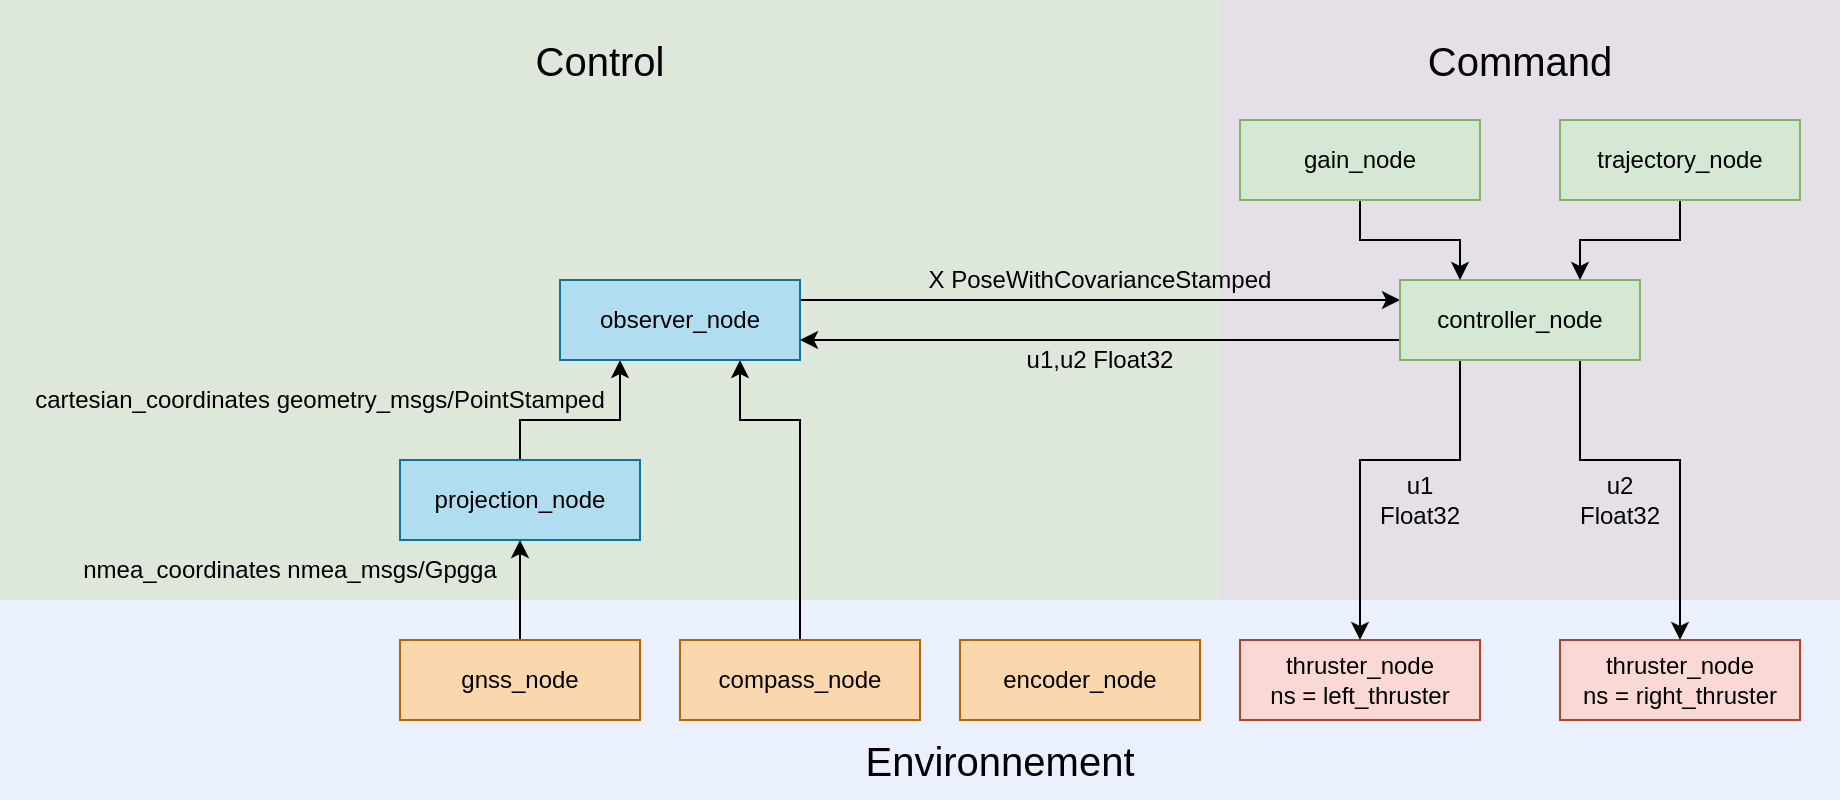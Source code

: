 <mxfile version="12.2.2" type="device" pages="1"><diagram id="LOM3DD30pXZkqA77w6fu" name="Page-1"><mxGraphModel dx="1915" dy="616" grid="1" gridSize="10" guides="1" tooltips="1" connect="1" arrows="1" fold="1" page="1" pageScale="1" pageWidth="827" pageHeight="1169" math="0" shadow="0"><root><mxCell id="0"/><mxCell id="1" parent="0"/><mxCell id="5k8MpurmPt6ZaZ1ucksF-27" value="" style="rounded=0;whiteSpace=wrap;html=1;fillColor=#EAF1FC;strokeColor=none;gradientColor=none;" parent="1" vertex="1"><mxGeometry x="-160" y="340" width="920" height="100" as="geometry"/></mxCell><mxCell id="5k8MpurmPt6ZaZ1ucksF-26" value="" style="rounded=0;whiteSpace=wrap;html=1;fillColor=#E5E0E7;strokeColor=none;" parent="1" vertex="1"><mxGeometry x="450" y="40" width="310" height="300" as="geometry"/></mxCell><mxCell id="5k8MpurmPt6ZaZ1ucksF-25" value="" style="rounded=0;whiteSpace=wrap;html=1;fillColor=#DDE8DA;strokeColor=none;" parent="1" vertex="1"><mxGeometry x="-160" y="40" width="610" height="300" as="geometry"/></mxCell><mxCell id="5k8MpurmPt6ZaZ1ucksF-12" style="edgeStyle=orthogonalEdgeStyle;rounded=0;orthogonalLoop=1;jettySize=auto;html=1;exitX=0.5;exitY=0;exitDx=0;exitDy=0;entryX=0.75;entryY=1;entryDx=0;entryDy=0;" parent="1" source="5k8MpurmPt6ZaZ1ucksF-3" target="5k8MpurmPt6ZaZ1ucksF-8" edge="1"><mxGeometry relative="1" as="geometry"><Array as="points"><mxPoint x="240" y="250"/><mxPoint x="210" y="250"/></Array></mxGeometry></mxCell><mxCell id="5k8MpurmPt6ZaZ1ucksF-3" value="compass_node" style="rounded=0;whiteSpace=wrap;html=1;fillColor=#fad7ac;strokeColor=#b46504;" parent="1" vertex="1"><mxGeometry x="180" y="360" width="120" height="40" as="geometry"/></mxCell><mxCell id="5k8MpurmPt6ZaZ1ucksF-10" style="edgeStyle=orthogonalEdgeStyle;rounded=0;orthogonalLoop=1;jettySize=auto;html=1;exitX=0.5;exitY=0;exitDx=0;exitDy=0;entryX=0.5;entryY=1;entryDx=0;entryDy=0;" parent="1" source="5k8MpurmPt6ZaZ1ucksF-4" target="5k8MpurmPt6ZaZ1ucksF-7" edge="1"><mxGeometry relative="1" as="geometry"/></mxCell><mxCell id="5k8MpurmPt6ZaZ1ucksF-4" value="gnss_node" style="rounded=0;whiteSpace=wrap;html=1;fillColor=#fad7ac;strokeColor=#b46504;" parent="1" vertex="1"><mxGeometry x="40" y="360" width="120" height="40" as="geometry"/></mxCell><mxCell id="5k8MpurmPt6ZaZ1ucksF-5" value="thruster_node&lt;br&gt;ns = left_thruster" style="rounded=0;whiteSpace=wrap;html=1;fillColor=#fad9d5;strokeColor=#ae4132;" parent="1" vertex="1"><mxGeometry x="460" y="360" width="120" height="40" as="geometry"/></mxCell><mxCell id="5k8MpurmPt6ZaZ1ucksF-6" value="thruster_node&lt;br&gt;ns = right_thruster" style="rounded=0;whiteSpace=wrap;html=1;fillColor=#fad9d5;strokeColor=#ae4132;" parent="1" vertex="1"><mxGeometry x="620" y="360" width="120" height="40" as="geometry"/></mxCell><mxCell id="5k8MpurmPt6ZaZ1ucksF-11" style="edgeStyle=orthogonalEdgeStyle;rounded=0;orthogonalLoop=1;jettySize=auto;html=1;exitX=0.5;exitY=0;exitDx=0;exitDy=0;entryX=0.25;entryY=1;entryDx=0;entryDy=0;" parent="1" source="5k8MpurmPt6ZaZ1ucksF-7" target="5k8MpurmPt6ZaZ1ucksF-8" edge="1"><mxGeometry relative="1" as="geometry"><Array as="points"><mxPoint x="100" y="250"/><mxPoint x="150" y="250"/></Array></mxGeometry></mxCell><mxCell id="5k8MpurmPt6ZaZ1ucksF-7" value="projection_node" style="rounded=0;whiteSpace=wrap;html=1;fillColor=#b1ddf0;strokeColor=#10739e;" parent="1" vertex="1"><mxGeometry x="40" y="270" width="120" height="40" as="geometry"/></mxCell><mxCell id="5k8MpurmPt6ZaZ1ucksF-23" style="edgeStyle=orthogonalEdgeStyle;rounded=0;orthogonalLoop=1;jettySize=auto;html=1;exitX=1;exitY=0.25;exitDx=0;exitDy=0;entryX=0;entryY=0.25;entryDx=0;entryDy=0;startArrow=none;startFill=0;endArrow=classic;endFill=1;" parent="1" source="5k8MpurmPt6ZaZ1ucksF-8" target="5k8MpurmPt6ZaZ1ucksF-9" edge="1"><mxGeometry relative="1" as="geometry"/></mxCell><mxCell id="5k8MpurmPt6ZaZ1ucksF-8" value="observer_node" style="rounded=0;whiteSpace=wrap;html=1;fillColor=#b1ddf0;strokeColor=#10739e;" parent="1" vertex="1"><mxGeometry x="120" y="180" width="120" height="40" as="geometry"/></mxCell><mxCell id="5k8MpurmPt6ZaZ1ucksF-13" style="edgeStyle=orthogonalEdgeStyle;rounded=0;orthogonalLoop=1;jettySize=auto;html=1;exitX=0.25;exitY=1;exitDx=0;exitDy=0;entryX=0.5;entryY=0;entryDx=0;entryDy=0;" parent="1" source="5k8MpurmPt6ZaZ1ucksF-9" target="5k8MpurmPt6ZaZ1ucksF-5" edge="1"><mxGeometry relative="1" as="geometry"><Array as="points"><mxPoint x="570" y="270"/><mxPoint x="520" y="270"/></Array></mxGeometry></mxCell><mxCell id="5k8MpurmPt6ZaZ1ucksF-14" style="edgeStyle=orthogonalEdgeStyle;rounded=0;orthogonalLoop=1;jettySize=auto;html=1;exitX=0.75;exitY=1;exitDx=0;exitDy=0;entryX=0.5;entryY=0;entryDx=0;entryDy=0;" parent="1" source="5k8MpurmPt6ZaZ1ucksF-9" target="5k8MpurmPt6ZaZ1ucksF-6" edge="1"><mxGeometry relative="1" as="geometry"><Array as="points"><mxPoint x="630" y="270"/><mxPoint x="680" y="270"/></Array></mxGeometry></mxCell><mxCell id="5k8MpurmPt6ZaZ1ucksF-24" style="edgeStyle=orthogonalEdgeStyle;rounded=0;orthogonalLoop=1;jettySize=auto;html=1;exitX=0;exitY=0.75;exitDx=0;exitDy=0;entryX=1;entryY=0.75;entryDx=0;entryDy=0;startArrow=none;startFill=0;endArrow=classic;endFill=1;" parent="1" source="5k8MpurmPt6ZaZ1ucksF-9" target="5k8MpurmPt6ZaZ1ucksF-8" edge="1"><mxGeometry relative="1" as="geometry"/></mxCell><mxCell id="5k8MpurmPt6ZaZ1ucksF-9" value="controller_node" style="rounded=0;whiteSpace=wrap;html=1;fillColor=#d5e8d4;strokeColor=#82b366;" parent="1" vertex="1"><mxGeometry x="540" y="180" width="120" height="40" as="geometry"/></mxCell><mxCell id="5k8MpurmPt6ZaZ1ucksF-21" style="edgeStyle=orthogonalEdgeStyle;rounded=0;orthogonalLoop=1;jettySize=auto;html=1;exitX=0.5;exitY=1;exitDx=0;exitDy=0;entryX=0.25;entryY=0;entryDx=0;entryDy=0;startArrow=none;startFill=0;endArrow=classic;endFill=1;" parent="1" source="5k8MpurmPt6ZaZ1ucksF-19" target="5k8MpurmPt6ZaZ1ucksF-9" edge="1"><mxGeometry relative="1" as="geometry"><Array as="points"><mxPoint x="520" y="160"/><mxPoint x="570" y="160"/></Array></mxGeometry></mxCell><mxCell id="5k8MpurmPt6ZaZ1ucksF-19" value="gain_node" style="rounded=0;whiteSpace=wrap;html=1;fillColor=#d5e8d4;strokeColor=#82b366;" parent="1" vertex="1"><mxGeometry x="460" y="100" width="120" height="40" as="geometry"/></mxCell><mxCell id="5k8MpurmPt6ZaZ1ucksF-22" style="edgeStyle=orthogonalEdgeStyle;rounded=0;orthogonalLoop=1;jettySize=auto;html=1;exitX=0.5;exitY=1;exitDx=0;exitDy=0;entryX=0.75;entryY=0;entryDx=0;entryDy=0;startArrow=none;startFill=0;endArrow=classic;endFill=1;" parent="1" source="5k8MpurmPt6ZaZ1ucksF-20" target="5k8MpurmPt6ZaZ1ucksF-9" edge="1"><mxGeometry relative="1" as="geometry"><Array as="points"><mxPoint x="680" y="160"/><mxPoint x="630" y="160"/></Array></mxGeometry></mxCell><mxCell id="5k8MpurmPt6ZaZ1ucksF-20" value="trajectory_node" style="rounded=0;whiteSpace=wrap;html=1;fillColor=#d5e8d4;strokeColor=#82b366;" parent="1" vertex="1"><mxGeometry x="620" y="100" width="120" height="40" as="geometry"/></mxCell><mxCell id="5k8MpurmPt6ZaZ1ucksF-28" value="&lt;font style=&quot;font-size: 20px&quot;&gt;Control&lt;/font&gt;" style="text;html=1;strokeColor=none;fillColor=none;align=center;verticalAlign=middle;whiteSpace=wrap;rounded=0;" parent="1" vertex="1"><mxGeometry x="120" y="60" width="40" height="20" as="geometry"/></mxCell><mxCell id="5k8MpurmPt6ZaZ1ucksF-29" value="&lt;font style=&quot;font-size: 20px&quot;&gt;Command&lt;br&gt;&lt;/font&gt;" style="text;html=1;strokeColor=none;fillColor=none;align=center;verticalAlign=middle;whiteSpace=wrap;rounded=0;" parent="1" vertex="1"><mxGeometry x="580" y="60" width="40" height="20" as="geometry"/></mxCell><mxCell id="5k8MpurmPt6ZaZ1ucksF-32" value="&lt;font style=&quot;font-size: 20px&quot;&gt;Environnement&lt;/font&gt;" style="text;html=1;strokeColor=none;fillColor=none;align=center;verticalAlign=middle;whiteSpace=wrap;rounded=0;" parent="1" vertex="1"><mxGeometry x="320" y="410" width="40" height="20" as="geometry"/></mxCell><mxCell id="5k8MpurmPt6ZaZ1ucksF-33" value="X PoseWithCovarianceStamped" style="text;html=1;strokeColor=none;fillColor=none;align=center;verticalAlign=middle;whiteSpace=wrap;rounded=0;" parent="1" vertex="1"><mxGeometry x="285" y="170" width="210" height="20" as="geometry"/></mxCell><mxCell id="KlhayTl_aa-EpeSyxt1m-1" value="u1 Float32" style="text;html=1;strokeColor=none;fillColor=none;align=center;verticalAlign=middle;whiteSpace=wrap;rounded=0;" parent="1" vertex="1"><mxGeometry x="530" y="280" width="40" height="20" as="geometry"/></mxCell><mxCell id="KlhayTl_aa-EpeSyxt1m-2" value="u2 Float32" style="text;html=1;strokeColor=none;fillColor=none;align=center;verticalAlign=middle;whiteSpace=wrap;rounded=0;" parent="1" vertex="1"><mxGeometry x="630" y="280" width="40" height="20" as="geometry"/></mxCell><mxCell id="KlhayTl_aa-EpeSyxt1m-3" value="u1,u2 Float32" style="text;html=1;strokeColor=none;fillColor=none;align=center;verticalAlign=middle;whiteSpace=wrap;rounded=0;" parent="1" vertex="1"><mxGeometry x="325" y="210" width="130" height="20" as="geometry"/></mxCell><mxCell id="ECoHBvPVbheH2E31ib2n-1" value="encoder_node" style="rounded=0;whiteSpace=wrap;html=1;fillColor=#fad7ac;strokeColor=#b46504;" vertex="1" parent="1"><mxGeometry x="320" y="360" width="120" height="40" as="geometry"/></mxCell><mxCell id="ECoHBvPVbheH2E31ib2n-7" value="nmea_coordinates nmea_msgs/Gpgga" style="text;html=1;strokeColor=none;fillColor=none;align=center;verticalAlign=middle;whiteSpace=wrap;rounded=0;" vertex="1" parent="1"><mxGeometry x="-120" y="315" width="210" height="20" as="geometry"/></mxCell><mxCell id="ECoHBvPVbheH2E31ib2n-8" value="cartesian_coordinates geometry_msgs/PointStamped" style="text;html=1;strokeColor=none;fillColor=none;align=center;verticalAlign=middle;whiteSpace=wrap;rounded=0;" vertex="1" parent="1"><mxGeometry x="-150" y="230" width="300" height="20" as="geometry"/></mxCell></root></mxGraphModel></diagram></mxfile>